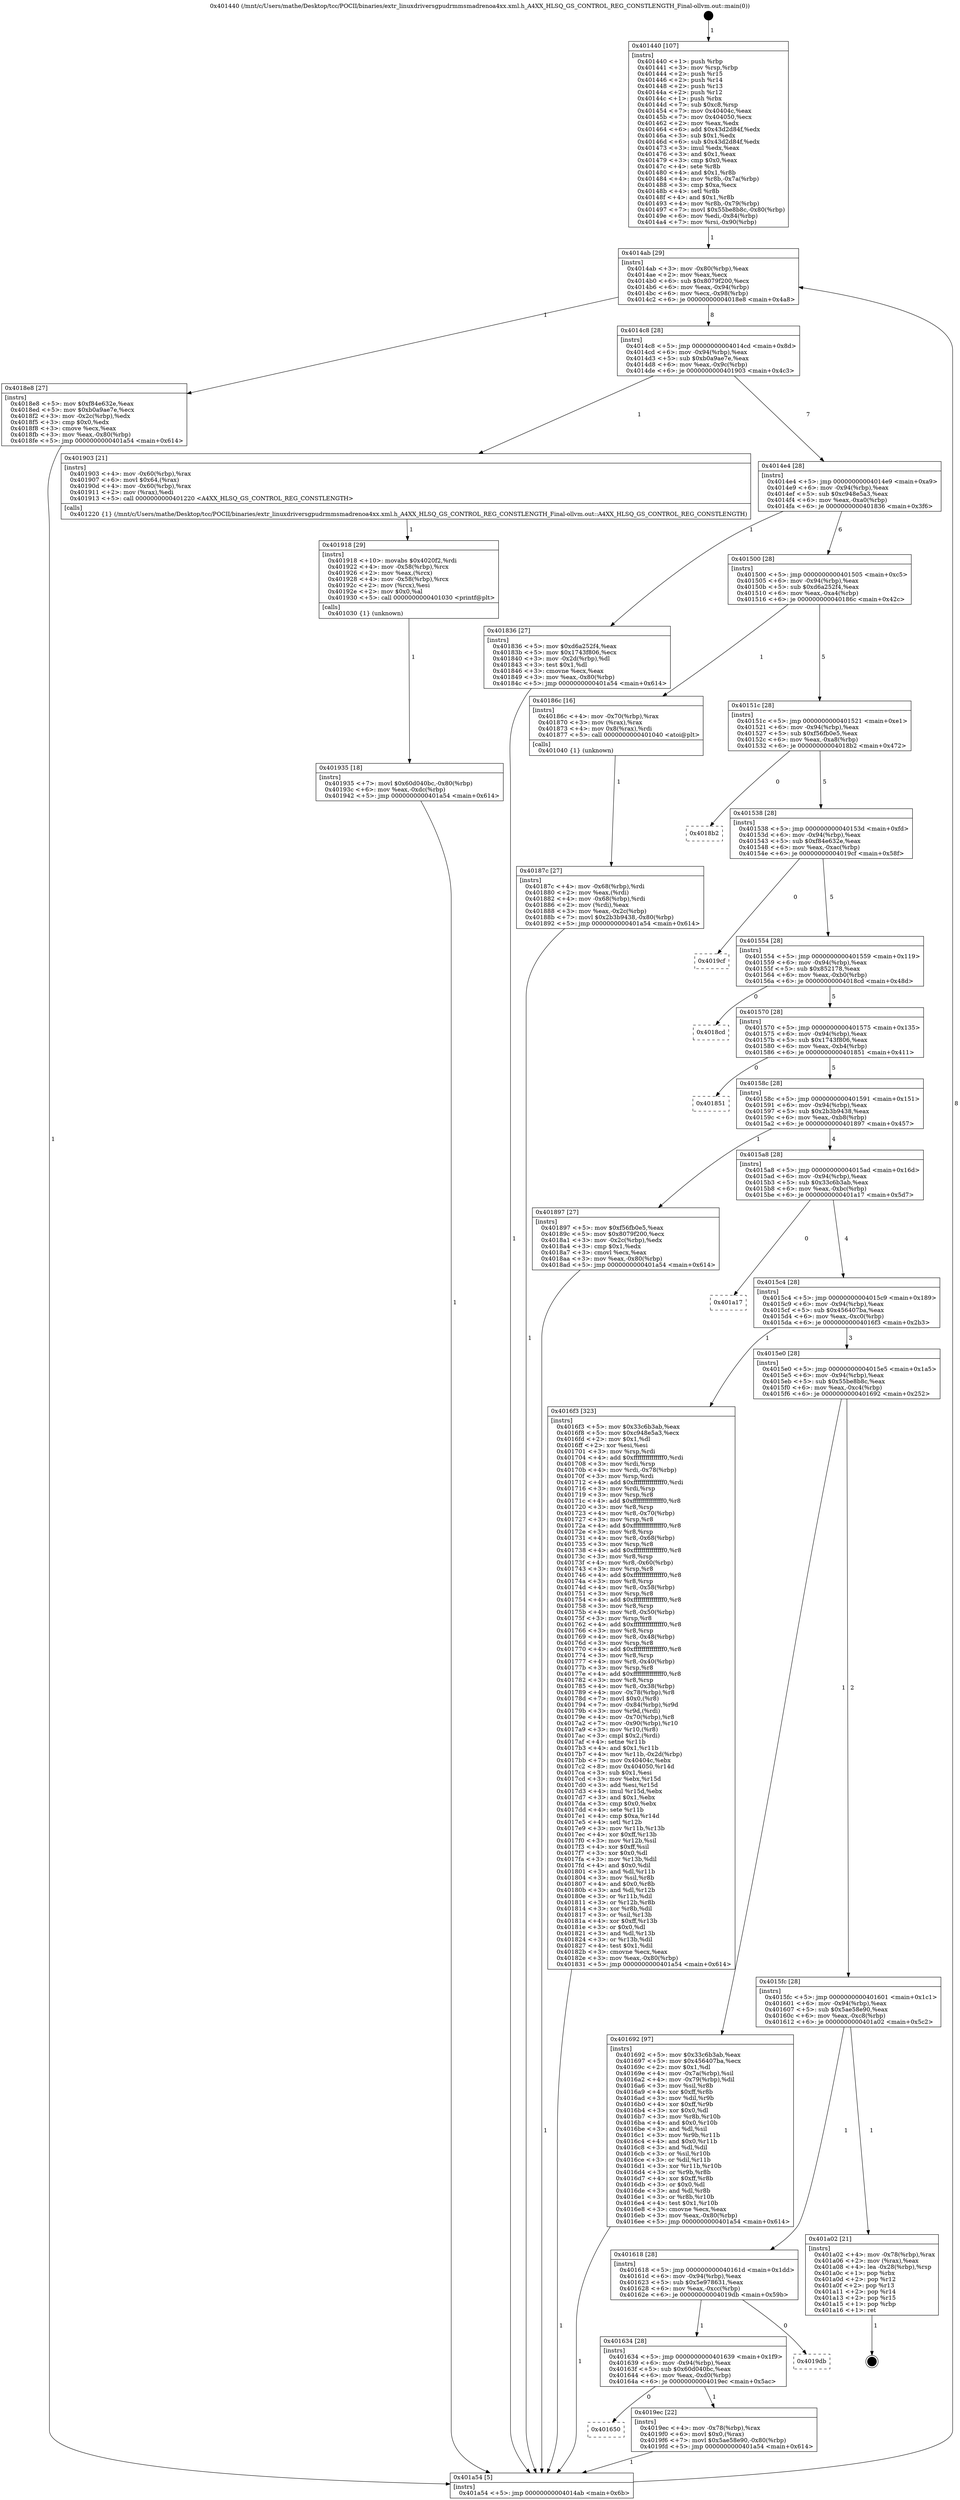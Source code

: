 digraph "0x401440" {
  label = "0x401440 (/mnt/c/Users/mathe/Desktop/tcc/POCII/binaries/extr_linuxdriversgpudrmmsmadrenoa4xx.xml.h_A4XX_HLSQ_GS_CONTROL_REG_CONSTLENGTH_Final-ollvm.out::main(0))"
  labelloc = "t"
  node[shape=record]

  Entry [label="",width=0.3,height=0.3,shape=circle,fillcolor=black,style=filled]
  "0x4014ab" [label="{
     0x4014ab [29]\l
     | [instrs]\l
     &nbsp;&nbsp;0x4014ab \<+3\>: mov -0x80(%rbp),%eax\l
     &nbsp;&nbsp;0x4014ae \<+2\>: mov %eax,%ecx\l
     &nbsp;&nbsp;0x4014b0 \<+6\>: sub $0x8079f200,%ecx\l
     &nbsp;&nbsp;0x4014b6 \<+6\>: mov %eax,-0x94(%rbp)\l
     &nbsp;&nbsp;0x4014bc \<+6\>: mov %ecx,-0x98(%rbp)\l
     &nbsp;&nbsp;0x4014c2 \<+6\>: je 00000000004018e8 \<main+0x4a8\>\l
  }"]
  "0x4018e8" [label="{
     0x4018e8 [27]\l
     | [instrs]\l
     &nbsp;&nbsp;0x4018e8 \<+5\>: mov $0xf84e632e,%eax\l
     &nbsp;&nbsp;0x4018ed \<+5\>: mov $0xb0a9ae7e,%ecx\l
     &nbsp;&nbsp;0x4018f2 \<+3\>: mov -0x2c(%rbp),%edx\l
     &nbsp;&nbsp;0x4018f5 \<+3\>: cmp $0x0,%edx\l
     &nbsp;&nbsp;0x4018f8 \<+3\>: cmove %ecx,%eax\l
     &nbsp;&nbsp;0x4018fb \<+3\>: mov %eax,-0x80(%rbp)\l
     &nbsp;&nbsp;0x4018fe \<+5\>: jmp 0000000000401a54 \<main+0x614\>\l
  }"]
  "0x4014c8" [label="{
     0x4014c8 [28]\l
     | [instrs]\l
     &nbsp;&nbsp;0x4014c8 \<+5\>: jmp 00000000004014cd \<main+0x8d\>\l
     &nbsp;&nbsp;0x4014cd \<+6\>: mov -0x94(%rbp),%eax\l
     &nbsp;&nbsp;0x4014d3 \<+5\>: sub $0xb0a9ae7e,%eax\l
     &nbsp;&nbsp;0x4014d8 \<+6\>: mov %eax,-0x9c(%rbp)\l
     &nbsp;&nbsp;0x4014de \<+6\>: je 0000000000401903 \<main+0x4c3\>\l
  }"]
  Exit [label="",width=0.3,height=0.3,shape=circle,fillcolor=black,style=filled,peripheries=2]
  "0x401903" [label="{
     0x401903 [21]\l
     | [instrs]\l
     &nbsp;&nbsp;0x401903 \<+4\>: mov -0x60(%rbp),%rax\l
     &nbsp;&nbsp;0x401907 \<+6\>: movl $0x64,(%rax)\l
     &nbsp;&nbsp;0x40190d \<+4\>: mov -0x60(%rbp),%rax\l
     &nbsp;&nbsp;0x401911 \<+2\>: mov (%rax),%edi\l
     &nbsp;&nbsp;0x401913 \<+5\>: call 0000000000401220 \<A4XX_HLSQ_GS_CONTROL_REG_CONSTLENGTH\>\l
     | [calls]\l
     &nbsp;&nbsp;0x401220 \{1\} (/mnt/c/Users/mathe/Desktop/tcc/POCII/binaries/extr_linuxdriversgpudrmmsmadrenoa4xx.xml.h_A4XX_HLSQ_GS_CONTROL_REG_CONSTLENGTH_Final-ollvm.out::A4XX_HLSQ_GS_CONTROL_REG_CONSTLENGTH)\l
  }"]
  "0x4014e4" [label="{
     0x4014e4 [28]\l
     | [instrs]\l
     &nbsp;&nbsp;0x4014e4 \<+5\>: jmp 00000000004014e9 \<main+0xa9\>\l
     &nbsp;&nbsp;0x4014e9 \<+6\>: mov -0x94(%rbp),%eax\l
     &nbsp;&nbsp;0x4014ef \<+5\>: sub $0xc948e5a3,%eax\l
     &nbsp;&nbsp;0x4014f4 \<+6\>: mov %eax,-0xa0(%rbp)\l
     &nbsp;&nbsp;0x4014fa \<+6\>: je 0000000000401836 \<main+0x3f6\>\l
  }"]
  "0x401650" [label="{
     0x401650\l
  }", style=dashed]
  "0x401836" [label="{
     0x401836 [27]\l
     | [instrs]\l
     &nbsp;&nbsp;0x401836 \<+5\>: mov $0xd6a252f4,%eax\l
     &nbsp;&nbsp;0x40183b \<+5\>: mov $0x1743f806,%ecx\l
     &nbsp;&nbsp;0x401840 \<+3\>: mov -0x2d(%rbp),%dl\l
     &nbsp;&nbsp;0x401843 \<+3\>: test $0x1,%dl\l
     &nbsp;&nbsp;0x401846 \<+3\>: cmovne %ecx,%eax\l
     &nbsp;&nbsp;0x401849 \<+3\>: mov %eax,-0x80(%rbp)\l
     &nbsp;&nbsp;0x40184c \<+5\>: jmp 0000000000401a54 \<main+0x614\>\l
  }"]
  "0x401500" [label="{
     0x401500 [28]\l
     | [instrs]\l
     &nbsp;&nbsp;0x401500 \<+5\>: jmp 0000000000401505 \<main+0xc5\>\l
     &nbsp;&nbsp;0x401505 \<+6\>: mov -0x94(%rbp),%eax\l
     &nbsp;&nbsp;0x40150b \<+5\>: sub $0xd6a252f4,%eax\l
     &nbsp;&nbsp;0x401510 \<+6\>: mov %eax,-0xa4(%rbp)\l
     &nbsp;&nbsp;0x401516 \<+6\>: je 000000000040186c \<main+0x42c\>\l
  }"]
  "0x4019ec" [label="{
     0x4019ec [22]\l
     | [instrs]\l
     &nbsp;&nbsp;0x4019ec \<+4\>: mov -0x78(%rbp),%rax\l
     &nbsp;&nbsp;0x4019f0 \<+6\>: movl $0x0,(%rax)\l
     &nbsp;&nbsp;0x4019f6 \<+7\>: movl $0x5ae58e90,-0x80(%rbp)\l
     &nbsp;&nbsp;0x4019fd \<+5\>: jmp 0000000000401a54 \<main+0x614\>\l
  }"]
  "0x40186c" [label="{
     0x40186c [16]\l
     | [instrs]\l
     &nbsp;&nbsp;0x40186c \<+4\>: mov -0x70(%rbp),%rax\l
     &nbsp;&nbsp;0x401870 \<+3\>: mov (%rax),%rax\l
     &nbsp;&nbsp;0x401873 \<+4\>: mov 0x8(%rax),%rdi\l
     &nbsp;&nbsp;0x401877 \<+5\>: call 0000000000401040 \<atoi@plt\>\l
     | [calls]\l
     &nbsp;&nbsp;0x401040 \{1\} (unknown)\l
  }"]
  "0x40151c" [label="{
     0x40151c [28]\l
     | [instrs]\l
     &nbsp;&nbsp;0x40151c \<+5\>: jmp 0000000000401521 \<main+0xe1\>\l
     &nbsp;&nbsp;0x401521 \<+6\>: mov -0x94(%rbp),%eax\l
     &nbsp;&nbsp;0x401527 \<+5\>: sub $0xf56fb0e5,%eax\l
     &nbsp;&nbsp;0x40152c \<+6\>: mov %eax,-0xa8(%rbp)\l
     &nbsp;&nbsp;0x401532 \<+6\>: je 00000000004018b2 \<main+0x472\>\l
  }"]
  "0x401634" [label="{
     0x401634 [28]\l
     | [instrs]\l
     &nbsp;&nbsp;0x401634 \<+5\>: jmp 0000000000401639 \<main+0x1f9\>\l
     &nbsp;&nbsp;0x401639 \<+6\>: mov -0x94(%rbp),%eax\l
     &nbsp;&nbsp;0x40163f \<+5\>: sub $0x60d040bc,%eax\l
     &nbsp;&nbsp;0x401644 \<+6\>: mov %eax,-0xd0(%rbp)\l
     &nbsp;&nbsp;0x40164a \<+6\>: je 00000000004019ec \<main+0x5ac\>\l
  }"]
  "0x4018b2" [label="{
     0x4018b2\l
  }", style=dashed]
  "0x401538" [label="{
     0x401538 [28]\l
     | [instrs]\l
     &nbsp;&nbsp;0x401538 \<+5\>: jmp 000000000040153d \<main+0xfd\>\l
     &nbsp;&nbsp;0x40153d \<+6\>: mov -0x94(%rbp),%eax\l
     &nbsp;&nbsp;0x401543 \<+5\>: sub $0xf84e632e,%eax\l
     &nbsp;&nbsp;0x401548 \<+6\>: mov %eax,-0xac(%rbp)\l
     &nbsp;&nbsp;0x40154e \<+6\>: je 00000000004019cf \<main+0x58f\>\l
  }"]
  "0x4019db" [label="{
     0x4019db\l
  }", style=dashed]
  "0x4019cf" [label="{
     0x4019cf\l
  }", style=dashed]
  "0x401554" [label="{
     0x401554 [28]\l
     | [instrs]\l
     &nbsp;&nbsp;0x401554 \<+5\>: jmp 0000000000401559 \<main+0x119\>\l
     &nbsp;&nbsp;0x401559 \<+6\>: mov -0x94(%rbp),%eax\l
     &nbsp;&nbsp;0x40155f \<+5\>: sub $0x852178,%eax\l
     &nbsp;&nbsp;0x401564 \<+6\>: mov %eax,-0xb0(%rbp)\l
     &nbsp;&nbsp;0x40156a \<+6\>: je 00000000004018cd \<main+0x48d\>\l
  }"]
  "0x401618" [label="{
     0x401618 [28]\l
     | [instrs]\l
     &nbsp;&nbsp;0x401618 \<+5\>: jmp 000000000040161d \<main+0x1dd\>\l
     &nbsp;&nbsp;0x40161d \<+6\>: mov -0x94(%rbp),%eax\l
     &nbsp;&nbsp;0x401623 \<+5\>: sub $0x5e978631,%eax\l
     &nbsp;&nbsp;0x401628 \<+6\>: mov %eax,-0xcc(%rbp)\l
     &nbsp;&nbsp;0x40162e \<+6\>: je 00000000004019db \<main+0x59b\>\l
  }"]
  "0x4018cd" [label="{
     0x4018cd\l
  }", style=dashed]
  "0x401570" [label="{
     0x401570 [28]\l
     | [instrs]\l
     &nbsp;&nbsp;0x401570 \<+5\>: jmp 0000000000401575 \<main+0x135\>\l
     &nbsp;&nbsp;0x401575 \<+6\>: mov -0x94(%rbp),%eax\l
     &nbsp;&nbsp;0x40157b \<+5\>: sub $0x1743f806,%eax\l
     &nbsp;&nbsp;0x401580 \<+6\>: mov %eax,-0xb4(%rbp)\l
     &nbsp;&nbsp;0x401586 \<+6\>: je 0000000000401851 \<main+0x411\>\l
  }"]
  "0x401a02" [label="{
     0x401a02 [21]\l
     | [instrs]\l
     &nbsp;&nbsp;0x401a02 \<+4\>: mov -0x78(%rbp),%rax\l
     &nbsp;&nbsp;0x401a06 \<+2\>: mov (%rax),%eax\l
     &nbsp;&nbsp;0x401a08 \<+4\>: lea -0x28(%rbp),%rsp\l
     &nbsp;&nbsp;0x401a0c \<+1\>: pop %rbx\l
     &nbsp;&nbsp;0x401a0d \<+2\>: pop %r12\l
     &nbsp;&nbsp;0x401a0f \<+2\>: pop %r13\l
     &nbsp;&nbsp;0x401a11 \<+2\>: pop %r14\l
     &nbsp;&nbsp;0x401a13 \<+2\>: pop %r15\l
     &nbsp;&nbsp;0x401a15 \<+1\>: pop %rbp\l
     &nbsp;&nbsp;0x401a16 \<+1\>: ret\l
  }"]
  "0x401851" [label="{
     0x401851\l
  }", style=dashed]
  "0x40158c" [label="{
     0x40158c [28]\l
     | [instrs]\l
     &nbsp;&nbsp;0x40158c \<+5\>: jmp 0000000000401591 \<main+0x151\>\l
     &nbsp;&nbsp;0x401591 \<+6\>: mov -0x94(%rbp),%eax\l
     &nbsp;&nbsp;0x401597 \<+5\>: sub $0x2b3b9438,%eax\l
     &nbsp;&nbsp;0x40159c \<+6\>: mov %eax,-0xb8(%rbp)\l
     &nbsp;&nbsp;0x4015a2 \<+6\>: je 0000000000401897 \<main+0x457\>\l
  }"]
  "0x401935" [label="{
     0x401935 [18]\l
     | [instrs]\l
     &nbsp;&nbsp;0x401935 \<+7\>: movl $0x60d040bc,-0x80(%rbp)\l
     &nbsp;&nbsp;0x40193c \<+6\>: mov %eax,-0xdc(%rbp)\l
     &nbsp;&nbsp;0x401942 \<+5\>: jmp 0000000000401a54 \<main+0x614\>\l
  }"]
  "0x401897" [label="{
     0x401897 [27]\l
     | [instrs]\l
     &nbsp;&nbsp;0x401897 \<+5\>: mov $0xf56fb0e5,%eax\l
     &nbsp;&nbsp;0x40189c \<+5\>: mov $0x8079f200,%ecx\l
     &nbsp;&nbsp;0x4018a1 \<+3\>: mov -0x2c(%rbp),%edx\l
     &nbsp;&nbsp;0x4018a4 \<+3\>: cmp $0x1,%edx\l
     &nbsp;&nbsp;0x4018a7 \<+3\>: cmovl %ecx,%eax\l
     &nbsp;&nbsp;0x4018aa \<+3\>: mov %eax,-0x80(%rbp)\l
     &nbsp;&nbsp;0x4018ad \<+5\>: jmp 0000000000401a54 \<main+0x614\>\l
  }"]
  "0x4015a8" [label="{
     0x4015a8 [28]\l
     | [instrs]\l
     &nbsp;&nbsp;0x4015a8 \<+5\>: jmp 00000000004015ad \<main+0x16d\>\l
     &nbsp;&nbsp;0x4015ad \<+6\>: mov -0x94(%rbp),%eax\l
     &nbsp;&nbsp;0x4015b3 \<+5\>: sub $0x33c6b3ab,%eax\l
     &nbsp;&nbsp;0x4015b8 \<+6\>: mov %eax,-0xbc(%rbp)\l
     &nbsp;&nbsp;0x4015be \<+6\>: je 0000000000401a17 \<main+0x5d7\>\l
  }"]
  "0x401918" [label="{
     0x401918 [29]\l
     | [instrs]\l
     &nbsp;&nbsp;0x401918 \<+10\>: movabs $0x4020f2,%rdi\l
     &nbsp;&nbsp;0x401922 \<+4\>: mov -0x58(%rbp),%rcx\l
     &nbsp;&nbsp;0x401926 \<+2\>: mov %eax,(%rcx)\l
     &nbsp;&nbsp;0x401928 \<+4\>: mov -0x58(%rbp),%rcx\l
     &nbsp;&nbsp;0x40192c \<+2\>: mov (%rcx),%esi\l
     &nbsp;&nbsp;0x40192e \<+2\>: mov $0x0,%al\l
     &nbsp;&nbsp;0x401930 \<+5\>: call 0000000000401030 \<printf@plt\>\l
     | [calls]\l
     &nbsp;&nbsp;0x401030 \{1\} (unknown)\l
  }"]
  "0x401a17" [label="{
     0x401a17\l
  }", style=dashed]
  "0x4015c4" [label="{
     0x4015c4 [28]\l
     | [instrs]\l
     &nbsp;&nbsp;0x4015c4 \<+5\>: jmp 00000000004015c9 \<main+0x189\>\l
     &nbsp;&nbsp;0x4015c9 \<+6\>: mov -0x94(%rbp),%eax\l
     &nbsp;&nbsp;0x4015cf \<+5\>: sub $0x456407ba,%eax\l
     &nbsp;&nbsp;0x4015d4 \<+6\>: mov %eax,-0xc0(%rbp)\l
     &nbsp;&nbsp;0x4015da \<+6\>: je 00000000004016f3 \<main+0x2b3\>\l
  }"]
  "0x40187c" [label="{
     0x40187c [27]\l
     | [instrs]\l
     &nbsp;&nbsp;0x40187c \<+4\>: mov -0x68(%rbp),%rdi\l
     &nbsp;&nbsp;0x401880 \<+2\>: mov %eax,(%rdi)\l
     &nbsp;&nbsp;0x401882 \<+4\>: mov -0x68(%rbp),%rdi\l
     &nbsp;&nbsp;0x401886 \<+2\>: mov (%rdi),%eax\l
     &nbsp;&nbsp;0x401888 \<+3\>: mov %eax,-0x2c(%rbp)\l
     &nbsp;&nbsp;0x40188b \<+7\>: movl $0x2b3b9438,-0x80(%rbp)\l
     &nbsp;&nbsp;0x401892 \<+5\>: jmp 0000000000401a54 \<main+0x614\>\l
  }"]
  "0x4016f3" [label="{
     0x4016f3 [323]\l
     | [instrs]\l
     &nbsp;&nbsp;0x4016f3 \<+5\>: mov $0x33c6b3ab,%eax\l
     &nbsp;&nbsp;0x4016f8 \<+5\>: mov $0xc948e5a3,%ecx\l
     &nbsp;&nbsp;0x4016fd \<+2\>: mov $0x1,%dl\l
     &nbsp;&nbsp;0x4016ff \<+2\>: xor %esi,%esi\l
     &nbsp;&nbsp;0x401701 \<+3\>: mov %rsp,%rdi\l
     &nbsp;&nbsp;0x401704 \<+4\>: add $0xfffffffffffffff0,%rdi\l
     &nbsp;&nbsp;0x401708 \<+3\>: mov %rdi,%rsp\l
     &nbsp;&nbsp;0x40170b \<+4\>: mov %rdi,-0x78(%rbp)\l
     &nbsp;&nbsp;0x40170f \<+3\>: mov %rsp,%rdi\l
     &nbsp;&nbsp;0x401712 \<+4\>: add $0xfffffffffffffff0,%rdi\l
     &nbsp;&nbsp;0x401716 \<+3\>: mov %rdi,%rsp\l
     &nbsp;&nbsp;0x401719 \<+3\>: mov %rsp,%r8\l
     &nbsp;&nbsp;0x40171c \<+4\>: add $0xfffffffffffffff0,%r8\l
     &nbsp;&nbsp;0x401720 \<+3\>: mov %r8,%rsp\l
     &nbsp;&nbsp;0x401723 \<+4\>: mov %r8,-0x70(%rbp)\l
     &nbsp;&nbsp;0x401727 \<+3\>: mov %rsp,%r8\l
     &nbsp;&nbsp;0x40172a \<+4\>: add $0xfffffffffffffff0,%r8\l
     &nbsp;&nbsp;0x40172e \<+3\>: mov %r8,%rsp\l
     &nbsp;&nbsp;0x401731 \<+4\>: mov %r8,-0x68(%rbp)\l
     &nbsp;&nbsp;0x401735 \<+3\>: mov %rsp,%r8\l
     &nbsp;&nbsp;0x401738 \<+4\>: add $0xfffffffffffffff0,%r8\l
     &nbsp;&nbsp;0x40173c \<+3\>: mov %r8,%rsp\l
     &nbsp;&nbsp;0x40173f \<+4\>: mov %r8,-0x60(%rbp)\l
     &nbsp;&nbsp;0x401743 \<+3\>: mov %rsp,%r8\l
     &nbsp;&nbsp;0x401746 \<+4\>: add $0xfffffffffffffff0,%r8\l
     &nbsp;&nbsp;0x40174a \<+3\>: mov %r8,%rsp\l
     &nbsp;&nbsp;0x40174d \<+4\>: mov %r8,-0x58(%rbp)\l
     &nbsp;&nbsp;0x401751 \<+3\>: mov %rsp,%r8\l
     &nbsp;&nbsp;0x401754 \<+4\>: add $0xfffffffffffffff0,%r8\l
     &nbsp;&nbsp;0x401758 \<+3\>: mov %r8,%rsp\l
     &nbsp;&nbsp;0x40175b \<+4\>: mov %r8,-0x50(%rbp)\l
     &nbsp;&nbsp;0x40175f \<+3\>: mov %rsp,%r8\l
     &nbsp;&nbsp;0x401762 \<+4\>: add $0xfffffffffffffff0,%r8\l
     &nbsp;&nbsp;0x401766 \<+3\>: mov %r8,%rsp\l
     &nbsp;&nbsp;0x401769 \<+4\>: mov %r8,-0x48(%rbp)\l
     &nbsp;&nbsp;0x40176d \<+3\>: mov %rsp,%r8\l
     &nbsp;&nbsp;0x401770 \<+4\>: add $0xfffffffffffffff0,%r8\l
     &nbsp;&nbsp;0x401774 \<+3\>: mov %r8,%rsp\l
     &nbsp;&nbsp;0x401777 \<+4\>: mov %r8,-0x40(%rbp)\l
     &nbsp;&nbsp;0x40177b \<+3\>: mov %rsp,%r8\l
     &nbsp;&nbsp;0x40177e \<+4\>: add $0xfffffffffffffff0,%r8\l
     &nbsp;&nbsp;0x401782 \<+3\>: mov %r8,%rsp\l
     &nbsp;&nbsp;0x401785 \<+4\>: mov %r8,-0x38(%rbp)\l
     &nbsp;&nbsp;0x401789 \<+4\>: mov -0x78(%rbp),%r8\l
     &nbsp;&nbsp;0x40178d \<+7\>: movl $0x0,(%r8)\l
     &nbsp;&nbsp;0x401794 \<+7\>: mov -0x84(%rbp),%r9d\l
     &nbsp;&nbsp;0x40179b \<+3\>: mov %r9d,(%rdi)\l
     &nbsp;&nbsp;0x40179e \<+4\>: mov -0x70(%rbp),%r8\l
     &nbsp;&nbsp;0x4017a2 \<+7\>: mov -0x90(%rbp),%r10\l
     &nbsp;&nbsp;0x4017a9 \<+3\>: mov %r10,(%r8)\l
     &nbsp;&nbsp;0x4017ac \<+3\>: cmpl $0x2,(%rdi)\l
     &nbsp;&nbsp;0x4017af \<+4\>: setne %r11b\l
     &nbsp;&nbsp;0x4017b3 \<+4\>: and $0x1,%r11b\l
     &nbsp;&nbsp;0x4017b7 \<+4\>: mov %r11b,-0x2d(%rbp)\l
     &nbsp;&nbsp;0x4017bb \<+7\>: mov 0x40404c,%ebx\l
     &nbsp;&nbsp;0x4017c2 \<+8\>: mov 0x404050,%r14d\l
     &nbsp;&nbsp;0x4017ca \<+3\>: sub $0x1,%esi\l
     &nbsp;&nbsp;0x4017cd \<+3\>: mov %ebx,%r15d\l
     &nbsp;&nbsp;0x4017d0 \<+3\>: add %esi,%r15d\l
     &nbsp;&nbsp;0x4017d3 \<+4\>: imul %r15d,%ebx\l
     &nbsp;&nbsp;0x4017d7 \<+3\>: and $0x1,%ebx\l
     &nbsp;&nbsp;0x4017da \<+3\>: cmp $0x0,%ebx\l
     &nbsp;&nbsp;0x4017dd \<+4\>: sete %r11b\l
     &nbsp;&nbsp;0x4017e1 \<+4\>: cmp $0xa,%r14d\l
     &nbsp;&nbsp;0x4017e5 \<+4\>: setl %r12b\l
     &nbsp;&nbsp;0x4017e9 \<+3\>: mov %r11b,%r13b\l
     &nbsp;&nbsp;0x4017ec \<+4\>: xor $0xff,%r13b\l
     &nbsp;&nbsp;0x4017f0 \<+3\>: mov %r12b,%sil\l
     &nbsp;&nbsp;0x4017f3 \<+4\>: xor $0xff,%sil\l
     &nbsp;&nbsp;0x4017f7 \<+3\>: xor $0x0,%dl\l
     &nbsp;&nbsp;0x4017fa \<+3\>: mov %r13b,%dil\l
     &nbsp;&nbsp;0x4017fd \<+4\>: and $0x0,%dil\l
     &nbsp;&nbsp;0x401801 \<+3\>: and %dl,%r11b\l
     &nbsp;&nbsp;0x401804 \<+3\>: mov %sil,%r8b\l
     &nbsp;&nbsp;0x401807 \<+4\>: and $0x0,%r8b\l
     &nbsp;&nbsp;0x40180b \<+3\>: and %dl,%r12b\l
     &nbsp;&nbsp;0x40180e \<+3\>: or %r11b,%dil\l
     &nbsp;&nbsp;0x401811 \<+3\>: or %r12b,%r8b\l
     &nbsp;&nbsp;0x401814 \<+3\>: xor %r8b,%dil\l
     &nbsp;&nbsp;0x401817 \<+3\>: or %sil,%r13b\l
     &nbsp;&nbsp;0x40181a \<+4\>: xor $0xff,%r13b\l
     &nbsp;&nbsp;0x40181e \<+3\>: or $0x0,%dl\l
     &nbsp;&nbsp;0x401821 \<+3\>: and %dl,%r13b\l
     &nbsp;&nbsp;0x401824 \<+3\>: or %r13b,%dil\l
     &nbsp;&nbsp;0x401827 \<+4\>: test $0x1,%dil\l
     &nbsp;&nbsp;0x40182b \<+3\>: cmovne %ecx,%eax\l
     &nbsp;&nbsp;0x40182e \<+3\>: mov %eax,-0x80(%rbp)\l
     &nbsp;&nbsp;0x401831 \<+5\>: jmp 0000000000401a54 \<main+0x614\>\l
  }"]
  "0x4015e0" [label="{
     0x4015e0 [28]\l
     | [instrs]\l
     &nbsp;&nbsp;0x4015e0 \<+5\>: jmp 00000000004015e5 \<main+0x1a5\>\l
     &nbsp;&nbsp;0x4015e5 \<+6\>: mov -0x94(%rbp),%eax\l
     &nbsp;&nbsp;0x4015eb \<+5\>: sub $0x55be8b8c,%eax\l
     &nbsp;&nbsp;0x4015f0 \<+6\>: mov %eax,-0xc4(%rbp)\l
     &nbsp;&nbsp;0x4015f6 \<+6\>: je 0000000000401692 \<main+0x252\>\l
  }"]
  "0x401440" [label="{
     0x401440 [107]\l
     | [instrs]\l
     &nbsp;&nbsp;0x401440 \<+1\>: push %rbp\l
     &nbsp;&nbsp;0x401441 \<+3\>: mov %rsp,%rbp\l
     &nbsp;&nbsp;0x401444 \<+2\>: push %r15\l
     &nbsp;&nbsp;0x401446 \<+2\>: push %r14\l
     &nbsp;&nbsp;0x401448 \<+2\>: push %r13\l
     &nbsp;&nbsp;0x40144a \<+2\>: push %r12\l
     &nbsp;&nbsp;0x40144c \<+1\>: push %rbx\l
     &nbsp;&nbsp;0x40144d \<+7\>: sub $0xc8,%rsp\l
     &nbsp;&nbsp;0x401454 \<+7\>: mov 0x40404c,%eax\l
     &nbsp;&nbsp;0x40145b \<+7\>: mov 0x404050,%ecx\l
     &nbsp;&nbsp;0x401462 \<+2\>: mov %eax,%edx\l
     &nbsp;&nbsp;0x401464 \<+6\>: add $0x43d2d84f,%edx\l
     &nbsp;&nbsp;0x40146a \<+3\>: sub $0x1,%edx\l
     &nbsp;&nbsp;0x40146d \<+6\>: sub $0x43d2d84f,%edx\l
     &nbsp;&nbsp;0x401473 \<+3\>: imul %edx,%eax\l
     &nbsp;&nbsp;0x401476 \<+3\>: and $0x1,%eax\l
     &nbsp;&nbsp;0x401479 \<+3\>: cmp $0x0,%eax\l
     &nbsp;&nbsp;0x40147c \<+4\>: sete %r8b\l
     &nbsp;&nbsp;0x401480 \<+4\>: and $0x1,%r8b\l
     &nbsp;&nbsp;0x401484 \<+4\>: mov %r8b,-0x7a(%rbp)\l
     &nbsp;&nbsp;0x401488 \<+3\>: cmp $0xa,%ecx\l
     &nbsp;&nbsp;0x40148b \<+4\>: setl %r8b\l
     &nbsp;&nbsp;0x40148f \<+4\>: and $0x1,%r8b\l
     &nbsp;&nbsp;0x401493 \<+4\>: mov %r8b,-0x79(%rbp)\l
     &nbsp;&nbsp;0x401497 \<+7\>: movl $0x55be8b8c,-0x80(%rbp)\l
     &nbsp;&nbsp;0x40149e \<+6\>: mov %edi,-0x84(%rbp)\l
     &nbsp;&nbsp;0x4014a4 \<+7\>: mov %rsi,-0x90(%rbp)\l
  }"]
  "0x401692" [label="{
     0x401692 [97]\l
     | [instrs]\l
     &nbsp;&nbsp;0x401692 \<+5\>: mov $0x33c6b3ab,%eax\l
     &nbsp;&nbsp;0x401697 \<+5\>: mov $0x456407ba,%ecx\l
     &nbsp;&nbsp;0x40169c \<+2\>: mov $0x1,%dl\l
     &nbsp;&nbsp;0x40169e \<+4\>: mov -0x7a(%rbp),%sil\l
     &nbsp;&nbsp;0x4016a2 \<+4\>: mov -0x79(%rbp),%dil\l
     &nbsp;&nbsp;0x4016a6 \<+3\>: mov %sil,%r8b\l
     &nbsp;&nbsp;0x4016a9 \<+4\>: xor $0xff,%r8b\l
     &nbsp;&nbsp;0x4016ad \<+3\>: mov %dil,%r9b\l
     &nbsp;&nbsp;0x4016b0 \<+4\>: xor $0xff,%r9b\l
     &nbsp;&nbsp;0x4016b4 \<+3\>: xor $0x0,%dl\l
     &nbsp;&nbsp;0x4016b7 \<+3\>: mov %r8b,%r10b\l
     &nbsp;&nbsp;0x4016ba \<+4\>: and $0x0,%r10b\l
     &nbsp;&nbsp;0x4016be \<+3\>: and %dl,%sil\l
     &nbsp;&nbsp;0x4016c1 \<+3\>: mov %r9b,%r11b\l
     &nbsp;&nbsp;0x4016c4 \<+4\>: and $0x0,%r11b\l
     &nbsp;&nbsp;0x4016c8 \<+3\>: and %dl,%dil\l
     &nbsp;&nbsp;0x4016cb \<+3\>: or %sil,%r10b\l
     &nbsp;&nbsp;0x4016ce \<+3\>: or %dil,%r11b\l
     &nbsp;&nbsp;0x4016d1 \<+3\>: xor %r11b,%r10b\l
     &nbsp;&nbsp;0x4016d4 \<+3\>: or %r9b,%r8b\l
     &nbsp;&nbsp;0x4016d7 \<+4\>: xor $0xff,%r8b\l
     &nbsp;&nbsp;0x4016db \<+3\>: or $0x0,%dl\l
     &nbsp;&nbsp;0x4016de \<+3\>: and %dl,%r8b\l
     &nbsp;&nbsp;0x4016e1 \<+3\>: or %r8b,%r10b\l
     &nbsp;&nbsp;0x4016e4 \<+4\>: test $0x1,%r10b\l
     &nbsp;&nbsp;0x4016e8 \<+3\>: cmovne %ecx,%eax\l
     &nbsp;&nbsp;0x4016eb \<+3\>: mov %eax,-0x80(%rbp)\l
     &nbsp;&nbsp;0x4016ee \<+5\>: jmp 0000000000401a54 \<main+0x614\>\l
  }"]
  "0x4015fc" [label="{
     0x4015fc [28]\l
     | [instrs]\l
     &nbsp;&nbsp;0x4015fc \<+5\>: jmp 0000000000401601 \<main+0x1c1\>\l
     &nbsp;&nbsp;0x401601 \<+6\>: mov -0x94(%rbp),%eax\l
     &nbsp;&nbsp;0x401607 \<+5\>: sub $0x5ae58e90,%eax\l
     &nbsp;&nbsp;0x40160c \<+6\>: mov %eax,-0xc8(%rbp)\l
     &nbsp;&nbsp;0x401612 \<+6\>: je 0000000000401a02 \<main+0x5c2\>\l
  }"]
  "0x401a54" [label="{
     0x401a54 [5]\l
     | [instrs]\l
     &nbsp;&nbsp;0x401a54 \<+5\>: jmp 00000000004014ab \<main+0x6b\>\l
  }"]
  Entry -> "0x401440" [label=" 1"]
  "0x4014ab" -> "0x4018e8" [label=" 1"]
  "0x4014ab" -> "0x4014c8" [label=" 8"]
  "0x401a02" -> Exit [label=" 1"]
  "0x4014c8" -> "0x401903" [label=" 1"]
  "0x4014c8" -> "0x4014e4" [label=" 7"]
  "0x4019ec" -> "0x401a54" [label=" 1"]
  "0x4014e4" -> "0x401836" [label=" 1"]
  "0x4014e4" -> "0x401500" [label=" 6"]
  "0x401634" -> "0x401650" [label=" 0"]
  "0x401500" -> "0x40186c" [label=" 1"]
  "0x401500" -> "0x40151c" [label=" 5"]
  "0x401634" -> "0x4019ec" [label=" 1"]
  "0x40151c" -> "0x4018b2" [label=" 0"]
  "0x40151c" -> "0x401538" [label=" 5"]
  "0x401618" -> "0x401634" [label=" 1"]
  "0x401538" -> "0x4019cf" [label=" 0"]
  "0x401538" -> "0x401554" [label=" 5"]
  "0x401618" -> "0x4019db" [label=" 0"]
  "0x401554" -> "0x4018cd" [label=" 0"]
  "0x401554" -> "0x401570" [label=" 5"]
  "0x4015fc" -> "0x401618" [label=" 1"]
  "0x401570" -> "0x401851" [label=" 0"]
  "0x401570" -> "0x40158c" [label=" 5"]
  "0x4015fc" -> "0x401a02" [label=" 1"]
  "0x40158c" -> "0x401897" [label=" 1"]
  "0x40158c" -> "0x4015a8" [label=" 4"]
  "0x401935" -> "0x401a54" [label=" 1"]
  "0x4015a8" -> "0x401a17" [label=" 0"]
  "0x4015a8" -> "0x4015c4" [label=" 4"]
  "0x401918" -> "0x401935" [label=" 1"]
  "0x4015c4" -> "0x4016f3" [label=" 1"]
  "0x4015c4" -> "0x4015e0" [label=" 3"]
  "0x401903" -> "0x401918" [label=" 1"]
  "0x4015e0" -> "0x401692" [label=" 1"]
  "0x4015e0" -> "0x4015fc" [label=" 2"]
  "0x401692" -> "0x401a54" [label=" 1"]
  "0x401440" -> "0x4014ab" [label=" 1"]
  "0x401a54" -> "0x4014ab" [label=" 8"]
  "0x4018e8" -> "0x401a54" [label=" 1"]
  "0x4016f3" -> "0x401a54" [label=" 1"]
  "0x401836" -> "0x401a54" [label=" 1"]
  "0x40186c" -> "0x40187c" [label=" 1"]
  "0x40187c" -> "0x401a54" [label=" 1"]
  "0x401897" -> "0x401a54" [label=" 1"]
}
